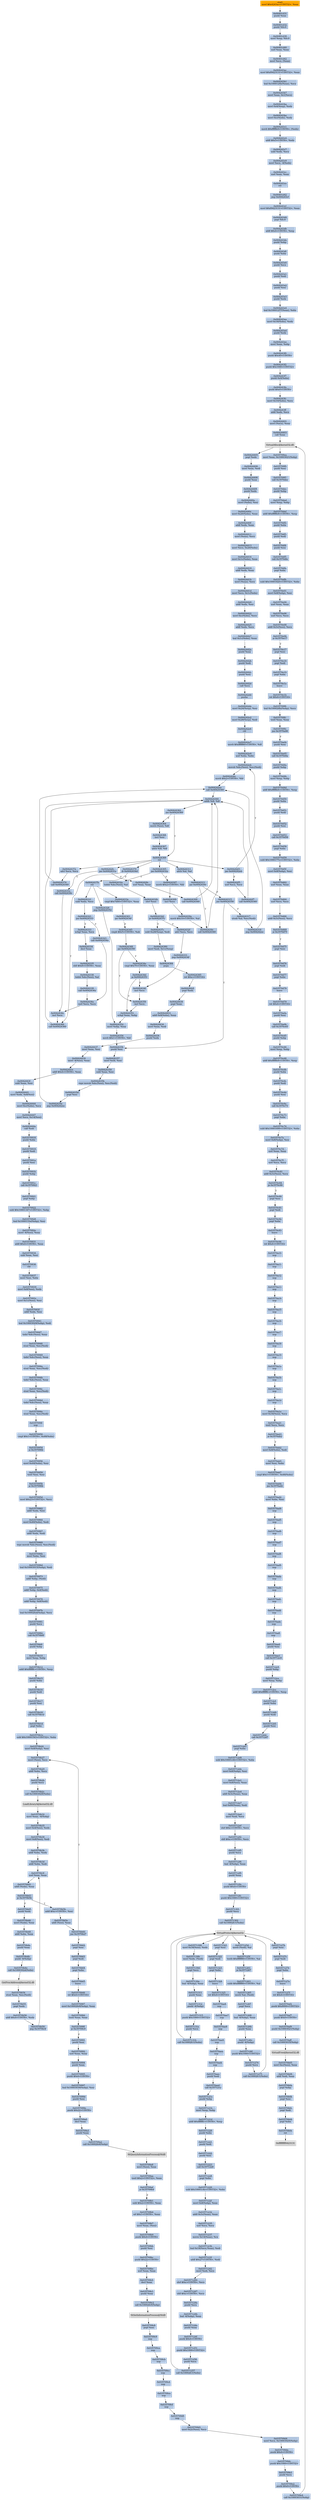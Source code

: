 digraph G {
node[shape=rectangle,style=filled,fillcolor=lightsteelblue,color=lightsteelblue]
bgcolor="transparent"
a0x00401d2cmovl_0x4243acUINT32_eax[label="start\nmovl $0x4243ac<UINT32>, %eax",color="lightgrey",fillcolor="orange"];
a0x00401d31pushl_eax[label="0x00401d31\npushl %eax"];
a0x00401d32pushl_fs_0[label="0x00401d32\npushl %fs:0"];
a0x00401d39movl_esp_fs_0[label="0x00401d39\nmovl %esp, %fs:0"];
a0x00401d40xorl_eax_eax[label="0x00401d40\nxorl %eax, %eax"];
a0x00401d42movl_ecx_eax_[label="0x00401d42\nmovl %ecx, (%eax)"];
a0x004243acmovl_0xf0423131UINT32_eax[label="0x004243ac\nmovl $0xf0423131<UINT32>, %eax"];
a0x004243b1leal_0x1000129eeax__ecx[label="0x004243b1\nleal 0x1000129e(%eax), %ecx"];
a0x004243b7movl_eax_0x1ecx_[label="0x004243b7\nmovl %eax, 0x1(%ecx)"];
a0x004243bamovl_0x4esp__edx[label="0x004243ba\nmovl 0x4(%esp), %edx"];
a0x004243bemovl_0xcedx__edx[label="0x004243be\nmovl 0xc(%edx), %edx"];
a0x004243c1movb_0xffffffe9UINT8_edx_[label="0x004243c1\nmovb $0xffffffe9<UINT8>, (%edx)"];
a0x004243c4addl_0x5UINT8_edx[label="0x004243c4\naddl $0x5<UINT8>, %edx"];
a0x004243c7subl_edx_ecx[label="0x004243c7\nsubl %edx, %ecx"];
a0x004243c9movl_ecx__4edx_[label="0x004243c9\nmovl %ecx, -4(%edx)"];
a0x004243ccxorl_eax_eax[label="0x004243cc\nxorl %eax, %eax"];
a0x004243ceret[label="0x004243ce\nret"];
a0x00401d42jmp_0x004243cf[label="0x00401d42\njmp 0x004243cf"];
a0x004243cfmovl_0xf0423131UINT32_eax[label="0x004243cf\nmovl $0xf0423131<UINT32>, %eax"];
a0x004243d4popl_fs_0[label="0x004243d4\npopl %fs:0"];
a0x004243dbaddl_0x4UINT8_esp[label="0x004243db\naddl $0x4<UINT8>, %esp"];
a0x004243depushl_ebp[label="0x004243de\npushl %ebp"];
a0x004243dfpushl_ebx[label="0x004243df\npushl %ebx"];
a0x004243e0pushl_ecx[label="0x004243e0\npushl %ecx"];
a0x004243e1pushl_edi[label="0x004243e1\npushl %edi"];
a0x004243e2pushl_esi[label="0x004243e2\npushl %esi"];
a0x004243e3pushl_edx[label="0x004243e3\npushl %edx"];
a0x004243e4leal_0x10001257eax__ebx[label="0x004243e4\nleal 0x10001257(%eax), %ebx"];
a0x004243eamovl_0x18ebx__edx[label="0x004243ea\nmovl 0x18(%ebx), %edx"];
a0x004243edpushl_edx[label="0x004243ed\npushl %edx"];
a0x004243eemovl_eax_ebp[label="0x004243ee\nmovl %eax, %ebp"];
a0x004243f0pushl_0x40UINT8[label="0x004243f0\npushl $0x40<UINT8>"];
a0x004243f2pushl_0x1000UINT32[label="0x004243f2\npushl $0x1000<UINT32>"];
a0x004243f7pushl_0x4ebx_[label="0x004243f7\npushl 0x4(%ebx)"];
a0x004243fapushl_0x0UINT8[label="0x004243fa\npushl $0x0<UINT8>"];
a0x004243fcmovl_0x10ebx__ecx[label="0x004243fc\nmovl 0x10(%ebx), %ecx"];
a0x004243ffaddl_edx_ecx[label="0x004243ff\naddl %edx, %ecx"];
a0x00424401movl_ecx__eax[label="0x00424401\nmovl (%ecx), %eax"];
a0x00424403call_eax[label="0x00424403\ncall %eax"];
VirtualAlloc_kernel32_dll[label="VirtualAlloc@kernel32.dll",color="lightgrey",fillcolor="lightgrey"];
a0x00424405popl_edx[label="0x00424405\npopl %edx"];
a0x00424406movl_eax_edi[label="0x00424406\nmovl %eax, %edi"];
a0x00424408pushl_eax[label="0x00424408\npushl %eax"];
a0x00424409pushl_edx[label="0x00424409\npushl %edx"];
a0x0042440amovl_ebx__esi[label="0x0042440a\nmovl (%ebx), %esi"];
a0x0042440cmovl_0x20ebx__eax[label="0x0042440c\nmovl 0x20(%ebx), %eax"];
a0x0042440faddl_edx_eax[label="0x0042440f\naddl %edx, %eax"];
a0x00424411movl_eax__ecx[label="0x00424411\nmovl (%eax), %ecx"];
a0x00424413movl_ecx_0x20ebx_[label="0x00424413\nmovl %ecx, 0x20(%ebx)"];
a0x00424416movl_0x1cebx__eax[label="0x00424416\nmovl 0x1c(%ebx), %eax"];
a0x00424419addl_edx_eax[label="0x00424419\naddl %edx, %eax"];
a0x0042441bmovl_eax__ecx[label="0x0042441b\nmovl (%eax), %ecx"];
a0x0042441dmovl_ecx_0x1cebx_[label="0x0042441d\nmovl %ecx, 0x1c(%ebx)"];
a0x00424420addl_edx_esi[label="0x00424420\naddl %edx, %esi"];
a0x00424422movl_0xcebx__ecx[label="0x00424422\nmovl 0xc(%ebx), %ecx"];
a0x00424425addl_edx_ecx[label="0x00424425\naddl %edx, %ecx"];
a0x00424427leal_0x1cebx__eax[label="0x00424427\nleal 0x1c(%ebx), %eax"];
a0x0042442apushl_eax[label="0x0042442a\npushl %eax"];
a0x0042442bpushl_edi[label="0x0042442b\npushl %edi"];
a0x0042442cpushl_esi[label="0x0042442c\npushl %esi"];
a0x0042442dcall_ecx[label="0x0042442d\ncall %ecx"];
a0x004242ddpusha_[label="0x004242dd\npusha "];
a0x004242demovl_0x24esp__esi[label="0x004242de\nmovl 0x24(%esp), %esi"];
a0x004242e2movl_0x28esp__edi[label="0x004242e2\nmovl 0x28(%esp), %edi"];
a0x004242e6cld_[label="0x004242e6\ncld "];
a0x004242e7movb_0xffffff80UINT8_dl[label="0x004242e7\nmovb $0xffffff80<UINT8>, %dl"];
a0x004242e9xorl_ebx_ebx[label="0x004242e9\nxorl %ebx, %ebx"];
a0x004242ebmovsb_ds_esi__es_edi_[label="0x004242eb\nmovsb %ds:(%esi), %es:(%edi)"];
a0x004242ecmovb_0x2UINT8_bl[label="0x004242ec\nmovb $0x2<UINT8>, %bl"];
a0x004242eecall_0x00424360[label="0x004242ee\ncall 0x00424360"];
a0x00424360addb_dl_dl[label="0x00424360\naddb %dl, %dl"];
a0x00424362jne_0x00424369[label="0x00424362\njne 0x00424369"];
a0x00424364movb_esi__dl[label="0x00424364\nmovb (%esi), %dl"];
a0x00424366incl_esi[label="0x00424366\nincl %esi"];
a0x00424367adcb_dl_dl[label="0x00424367\nadcb %dl, %dl"];
a0x00424369ret[label="0x00424369\nret"];
a0x004242f3jae_0x004242eb[label="0x004242f3\njae 0x004242eb"];
a0x004242f5xorl_ecx_ecx[label="0x004242f5\nxorl %ecx, %ecx"];
a0x004242f7call_0x00424360[label="0x004242f7\ncall 0x00424360"];
a0x004242fcjae_0x0042431a[label="0x004242fc\njae 0x0042431a"];
a0x004242fexorl_eax_eax[label="0x004242fe\nxorl %eax, %eax"];
a0x00424300call_0x00424360[label="0x00424300\ncall 0x00424360"];
a0x00424305jae_0x0042432a[label="0x00424305\njae 0x0042432a"];
a0x00424307movb_0x2UINT8_bl[label="0x00424307\nmovb $0x2<UINT8>, %bl"];
a0x00424309incl_ecx[label="0x00424309\nincl %ecx"];
a0x0042430amovb_0x10UINT8_al[label="0x0042430a\nmovb $0x10<UINT8>, %al"];
a0x0042430ccall_0x00424360[label="0x0042430c\ncall 0x00424360"];
a0x00424311adcb_al_al[label="0x00424311\nadcb %al, %al"];
a0x00424313jae_0x0042430c[label="0x00424313\njae 0x0042430c"];
a0x00424315jne_0x00424356[label="0x00424315\njne 0x00424356"];
a0x00424317stosb_al_es_edi_[label="0x00424317\nstosb %al, %es:(%edi)"];
a0x00424318jmp_0x004242ee[label="0x00424318\njmp 0x004242ee"];
a0x0042431acall_0x0042436c[label="0x0042431a\ncall 0x0042436c"];
a0x0042436cincl_ecx[label="0x0042436c\nincl %ecx"];
a0x0042436dcall_0x00424360[label="0x0042436d\ncall 0x00424360"];
a0x00424372adcl_ecx_ecx[label="0x00424372\nadcl %ecx, %ecx"];
a0x00424374call_0x00424360[label="0x00424374\ncall 0x00424360"];
a0x00424379jb_0x0042436d[label="0x00424379\njb 0x0042436d"];
a0x0042437bret[label="0x0042437b\nret"];
a0x0042431fsubl_ebx_ecx[label="0x0042431f\nsubl %ebx, %ecx"];
a0x00424321jne_0x00424333[label="0x00424321\njne 0x00424333"];
a0x00424333xchgl_eax_ecx[label="0x00424333\nxchgl %eax, %ecx"];
a0x00424334decl_eax[label="0x00424334\ndecl %eax"];
a0x00424335shll_0x8UINT8_eax[label="0x00424335\nshll $0x8<UINT8>, %eax"];
a0x00424338lodsb_ds_esi__al[label="0x00424338\nlodsb %ds:(%esi), %al"];
a0x00424339call_0x0042436a[label="0x00424339\ncall 0x0042436a"];
a0x0042436axorl_ecx_ecx[label="0x0042436a\nxorl %ecx, %ecx"];
a0x0042433ecmpl_0x7d00UINT32_eax[label="0x0042433e\ncmpl $0x7d00<UINT32>, %eax"];
a0x00424343jae_0x0042434f[label="0x00424343\njae 0x0042434f"];
a0x00424345cmpb_0x5UINT8_ah[label="0x00424345\ncmpb $0x5<UINT8>, %ah"];
a0x00424348jae_0x00424350[label="0x00424348\njae 0x00424350"];
a0x0042434acmpl_0x7fUINT8_eax[label="0x0042434a\ncmpl $0x7f<UINT8>, %eax"];
a0x0042434dja_0x00424351[label="0x0042434d\nja 0x00424351"];
a0x0042434fincl_ecx[label="0x0042434f\nincl %ecx"];
a0x00424350incl_ecx[label="0x00424350\nincl %ecx"];
a0x00424351xchgl_eax_ebp[label="0x00424351\nxchgl %eax, %ebp"];
a0x00424352movl_ebp_eax[label="0x00424352\nmovl %ebp, %eax"];
a0x00424354movb_0x1UINT8_bl[label="0x00424354\nmovb $0x1<UINT8>, %bl"];
a0x00424356pushl_esi[label="0x00424356\npushl %esi"];
a0x00424357movl_edi_esi[label="0x00424357\nmovl %edi, %esi"];
a0x00424359subl_eax_esi[label="0x00424359\nsubl %eax, %esi"];
a0x0042435brepz_movsb_ds_esi__es_edi_[label="0x0042435b\nrepz movsb %ds:(%esi), %es:(%edi)"];
a0x0042435dpopl_esi[label="0x0042435d\npopl %esi"];
a0x0042435ejmp_0x004242ee[label="0x0042435e\njmp 0x004242ee"];
a0x0042432alodsb_ds_esi__al[label="0x0042432a\nlodsb %ds:(%esi), %al"];
a0x0042432bshrl_eax[label="0x0042432b\nshrl %eax"];
a0x0042432dje_0x0042437c[label="0x0042432d\nje 0x0042437c"];
a0x0042432fadcl_ecx_ecx[label="0x0042432f\nadcl %ecx, %ecx"];
a0x00424331jmp_0x0042434f[label="0x00424331\njmp 0x0042434f"];
a0x00424323call_0x0042436a[label="0x00424323\ncall 0x0042436a"];
a0x00424328jmp_0x00424352[label="0x00424328\njmp 0x00424352"];
a0x0042437csubl_0x28esp__edi[label="0x0042437c\nsubl 0x28(%esp), %edi"];
a0x00424380movl_edi_0x1cesp_[label="0x00424380\nmovl %edi, 0x1c(%esp)"];
a0x00424384popa_[label="0x00424384\npopa "];
a0x00424385ret_0xcUINT16[label="0x00424385\nret $0xc<UINT16>"];
a0x0042442fpopl_edx[label="0x0042442f\npopl %edx"];
a0x00424430popl_eax[label="0x00424430\npopl %eax"];
a0x00424431addl_0x8ebx__eax[label="0x00424431\naddl 0x8(%ebx), %eax"];
a0x00424434movl_eax_edi[label="0x00424434\nmovl %eax, %edi"];
a0x00424436pushl_edx[label="0x00424436\npushl %edx"];
a0x00424437movl_eax_esi[label="0x00424437\nmovl %eax, %esi"];
a0x00424439movl__4esi__eax[label="0x00424439\nmovl -4(%esi), %eax"];
a0x0042443caddl_0x4UINT8_eax[label="0x0042443c\naddl $0x4<UINT8>, %eax"];
a0x0042443fsubl_eax_esi[label="0x0042443f\nsubl %eax, %esi"];
a0x00424441movl_edx_0x8esi_[label="0x00424441\nmovl %edx, 0x8(%esi)"];
a0x00424444movl_0xcebx__ecx[label="0x00424444\nmovl 0xc(%ebx), %ecx"];
a0x00424447movl_ecx_0x14esi_[label="0x00424447\nmovl %ecx, 0x14(%esi)"];
a0x0042444acall_edi[label="0x0042444a\ncall %edi"];
a0x03570918pushl_ebx[label="0x03570918\npushl %ebx"];
a0x03570919pushl_edi[label="0x03570919\npushl %edi"];
a0x0357091apushl_esi[label="0x0357091a\npushl %esi"];
a0x0357091bpushl_ebp[label="0x0357091b\npushl %ebp"];
a0x0357091ccall_0x3570921[label="0x0357091c\ncall 0x3570921"];
a0x03570921popl_ebp[label="0x03570921\npopl %ebp"];
a0x03570922subl_0x10001347UINT32_ebp[label="0x03570922\nsubl $0x10001347<UINT32>, %ebp"];
a0x03570928leal_0x1000133eebp__esi[label="0x03570928\nleal 0x1000133e(%ebp), %esi"];
a0x0357092emovl__4esi__eax[label="0x0357092e\nmovl -4(%esi), %eax"];
a0x03570931addl_0x4UINT8_eax[label="0x03570931\naddl $0x4<UINT8>, %eax"];
a0x03570934subl_eax_esi[label="0x03570934\nsubl %eax, %esi"];
a0x03570936cld_[label="0x03570936\ncld "];
a0x03570937movl_esi_ebx[label="0x03570937\nmovl %esi, %ebx"];
a0x03570939movl_0x8esi__edx[label="0x03570939\nmovl 0x8(%esi), %edx"];
a0x0357093cmovl_0x1cesi__esi[label="0x0357093c\nmovl 0x1c(%esi), %esi"];
a0x0357093faddl_edx_esi[label="0x0357093f\naddl %edx, %esi"];
a0x03570941leal_0x10003029ebp__edi[label="0x03570941\nleal 0x10003029(%ebp), %edi"];
a0x03570947lodsl_ds_esi__eax[label="0x03570947\nlodsl %ds:(%esi), %eax"];
a0x03570948stosl_eax_es_edi_[label="0x03570948\nstosl %eax, %es:(%edi)"];
a0x03570949lodsl_ds_esi__eax[label="0x03570949\nlodsl %ds:(%esi), %eax"];
a0x0357094astosl_eax_es_edi_[label="0x0357094a\nstosl %eax, %es:(%edi)"];
a0x0357094blodsl_ds_esi__eax[label="0x0357094b\nlodsl %ds:(%esi), %eax"];
a0x0357094cstosl_eax_es_edi_[label="0x0357094c\nstosl %eax, %es:(%edi)"];
a0x0357094dlodsl_ds_esi__eax[label="0x0357094d\nlodsl %ds:(%esi), %eax"];
a0x0357094estosl_eax_es_edi_[label="0x0357094e\nstosl %eax, %es:(%edi)"];
a0x0357094fnop_[label="0x0357094f\nnop "];
a0x03570950cmpl_0x1UINT8_0x48ebx_[label="0x03570950\ncmpl $0x1<UINT8>, 0x48(%ebx)"];
a0x03570954je_0x357096b[label="0x03570954\nje 0x357096b"];
a0x03570956movl_0x44ebx__esi[label="0x03570956\nmovl 0x44(%ebx), %esi"];
a0x03570959testl_esi_esi[label="0x03570959\ntestl %esi, %esi"];
a0x0357095bje_0x357096b[label="0x0357095b\nje 0x357096b"];
a0x0357095dmovl_0x23UINT32_ecx[label="0x0357095d\nmovl $0x23<UINT32>, %ecx"];
a0x03570962addl_edx_esi[label="0x03570962\naddl %edx, %esi"];
a0x03570964movl_0x40ebx__edi[label="0x03570964\nmovl 0x40(%ebx), %edi"];
a0x03570967addl_edx_edi[label="0x03570967\naddl %edx, %edi"];
a0x03570969repz_movsb_ds_esi__es_edi_[label="0x03570969\nrepz movsb %ds:(%esi), %es:(%edi)"];
a0x0357096bmovl_ebx_esi[label="0x0357096b\nmovl %ebx, %esi"];
a0x0357096dleal_0x10003015ebp__edi[label="0x0357096d\nleal 0x10003015(%ebp), %edi"];
a0x03570973addl_ebp_edi_[label="0x03570973\naddl %ebp, (%edi)"];
a0x03570975addl_ebp_0x4edi_[label="0x03570975\naddl %ebp, 0x4(%edi)"];
a0x03570978addl_ebp_0x8edi_[label="0x03570978\naddl %ebp, 0x8(%edi)"];
a0x0357097bleal_0x10002fedebp__ecx[label="0x0357097b\nleal 0x10002fed(%ebp), %ecx"];
a0x03570981pushl_ecx[label="0x03570981\npushl %ecx"];
a0x03570982call_0x3570b0f[label="0x03570982\ncall 0x3570b0f"];
a0x03570b0fpushl_ebp[label="0x03570b0f\npushl %ebp"];
a0x03570b10movl_esp_ebp[label="0x03570b10\nmovl %esp, %ebp"];
a0x03570b12addl_0xfffffffcUINT8_esp[label="0x03570b12\naddl $0xfffffffc<UINT8>, %esp"];
a0x03570b15pushl_ebx[label="0x03570b15\npushl %ebx"];
a0x03570b16pushl_edi[label="0x03570b16\npushl %edi"];
a0x03570b17pushl_esi[label="0x03570b17\npushl %esi"];
a0x03570b18call_0x3570b1d[label="0x03570b18\ncall 0x3570b1d"];
a0x03570b1dpopl_ebx[label="0x03570b1d\npopl %ebx"];
a0x03570b1esubl_0x10001543UINT32_ebx[label="0x03570b1e\nsubl $0x10001543<UINT32>, %ebx"];
a0x03570b24movl_0x8ebp__esi[label="0x03570b24\nmovl 0x8(%ebp), %esi"];
a0x03570b27movl_esi__ecx[label="0x03570b27\nmovl (%esi), %ecx"];
a0x03570b29addl_ebx_ecx[label="0x03570b29\naddl %ebx, %ecx"];
a0x03570b2bpushl_ecx[label="0x03570b2b\npushl %ecx"];
a0x03570b2ccall_0x10003029ebx_[label="0x03570b2c\ncall 0x10003029(%ebx)"];
LoadLibraryA_kernel32_dll[label="LoadLibraryA@kernel32.dll",color="lightgrey",fillcolor="lightgrey"];
a0x03570b32movl_eax__4ebp_[label="0x03570b32\nmovl %eax, -4(%ebp)"];
a0x03570b35movl_0x4esi__edx[label="0x03570b35\nmovl 0x4(%esi), %edx"];
a0x03570b38movl_0x8esi__edi[label="0x03570b38\nmovl 0x8(%esi), %edi"];
a0x03570b3baddl_ebx_edx[label="0x03570b3b\naddl %ebx, %edx"];
a0x03570b3daddl_ebx_edi[label="0x03570b3d\naddl %ebx, %edi"];
a0x03570b3fxorl_eax_eax[label="0x03570b3f\nxorl %eax, %eax"];
a0x03570b41addl_edx__eax[label="0x03570b41\naddl (%edx), %eax"];
a0x03570b43je_0x3570b5b[label="0x03570b43\nje 0x3570b5b"];
a0x03570b45pushl_edx[label="0x03570b45\npushl %edx"];
a0x03570b46movl_edx__eax[label="0x03570b46\nmovl (%edx), %eax"];
a0x03570b48addl_ebx_eax[label="0x03570b48\naddl %ebx, %eax"];
a0x03570b4apushl_eax[label="0x03570b4a\npushl %eax"];
a0x03570b4bpushl__4ebp_[label="0x03570b4b\npushl -4(%ebp)"];
a0x03570b4ecall_0x1000302debx_[label="0x03570b4e\ncall 0x1000302d(%ebx)"];
GetProcAddress_kernel32_dll[label="GetProcAddress@kernel32.dll",color="lightgrey",fillcolor="lightgrey"];
a0x03570b54stosl_eax_es_edi_[label="0x03570b54\nstosl %eax, %es:(%edi)"];
a0x03570b55popl_edx[label="0x03570b55\npopl %edx"];
a0x03570b56addl_0x4UINT8_edx[label="0x03570b56\naddl $0x4<UINT8>, %edx"];
a0x03570b59jmp_0x3570b3f[label="0x03570b59\njmp 0x3570b3f"];
a0x03570b5baddl_0xcUINT8_esi[label="0x03570b5b\naddl $0xc<UINT8>, %esi"];
a0x03570b5eaddl_esi__eax[label="0x03570b5e\naddl (%esi), %eax"];
a0x03570b60jne_0x3570b27[label="0x03570b60\njne 0x3570b27"];
a0x03570b62popl_esi[label="0x03570b62\npopl %esi"];
a0x03570b63popl_edi[label="0x03570b63\npopl %edi"];
a0x03570b64popl_ebx[label="0x03570b64\npopl %ebx"];
a0x03570b65leave_[label="0x03570b65\nleave "];
a0x03570b66ret_0x4UINT16[label="0x03570b66\nret $0x4<UINT16>"];
a0x03570987movl_0x10002fe9ebp__eax[label="0x03570987\nmovl 0x10002fe9(%ebp), %eax"];
a0x0357098dtestl_eax_eax[label="0x0357098d\ntestl %eax, %eax"];
a0x0357098fje_0x35709c9[label="0x0357098f\nje 0x35709c9"];
a0x03570991pushl_esi[label="0x03570991\npushl %esi"];
a0x03570992xorl_eax_eax[label="0x03570992\nxorl %eax, %eax"];
a0x03570994pushl_eax[label="0x03570994\npushl %eax"];
a0x03570995pushl_0x4UINT8[label="0x03570995\npushl $0x4<UINT8>"];
a0x03570997leal_0x10003039ebp__esi[label="0x03570997\nleal 0x10003039(%ebp), %esi"];
a0x0357099dpushl_esi[label="0x0357099d\npushl %esi"];
a0x0357099epushl_0x22UINT8[label="0x0357099e\npushl $0x22<UINT8>"];
a0x035709a0decl_eax[label="0x035709a0\ndecl %eax"];
a0x035709a1pushl_eax[label="0x035709a1\npushl %eax"];
a0x035709a2call_0x10002fe9ebp_[label="0x035709a2\ncall 0x10002fe9(%ebp)"];
NtQueryInformationProcess_Ntdll[label="NtQueryInformationProcess@Ntdll",color="lightgrey",fillcolor="lightgrey"];
a0x035709a8movl_esi__eax[label="0x035709a8\nmovl (%esi), %eax"];
a0x035709aatestl_0x2UINT32_eax[label="0x035709aa\ntestl $0x2<UINT32>, %eax"];
a0x035709afje_0x35709b4[label="0x035709af\nje 0x35709b4"];
a0x035709b1subl_0x2UINT8_eax[label="0x035709b1\nsubl $0x2<UINT8>, %eax"];
a0x035709b4orl_0x1UINT8_eax[label="0x035709b4\norl $0x1<UINT8>, %eax"];
a0x035709b7movl_eax_esi_[label="0x035709b7\nmovl %eax, (%esi)"];
a0x035709b9pushl_0x4UINT8[label="0x035709b9\npushl $0x4<UINT8>"];
a0x035709bbpushl_esi[label="0x035709bb\npushl %esi"];
a0x035709bcpushl_0x22UINT8[label="0x035709bc\npushl $0x22<UINT8>"];
a0x035709bexorl_eax_eax[label="0x035709be\nxorl %eax, %eax"];
a0x035709c0decl_eax[label="0x035709c0\ndecl %eax"];
a0x035709c1pushl_eax[label="0x035709c1\npushl %eax"];
a0x035709c2call_0x10002fe5ebp_[label="0x035709c2\ncall 0x10002fe5(%ebp)"];
NtSetInformationProcess_Ntdll[label="NtSetInformationProcess@Ntdll",color="lightgrey",fillcolor="lightgrey"];
a0x035709c8popl_esi[label="0x035709c8\npopl %esi"];
a0x035709c9nop_[label="0x035709c9\nnop "];
a0x035709canop_[label="0x035709ca\nnop "];
a0x035709cbnop_[label="0x035709cb\nnop "];
a0x035709ccnop_[label="0x035709cc\nnop "];
a0x035709cdnop_[label="0x035709cd\nnop "];
a0x035709cenop_[label="0x035709ce\nnop "];
a0x035709cfnop_[label="0x035709cf\nnop "];
a0x035709d0nop_[label="0x035709d0\nnop "];
a0x035709d1movl_0x2cesi__ecx[label="0x035709d1\nmovl 0x2c(%esi), %ecx"];
a0x035709d4movl_ecx_0x10003025ebp_[label="0x035709d4\nmovl %ecx, 0x10003025(%ebp)"];
a0x035709dapushl_0x4UINT8[label="0x035709da\npushl $0x4<UINT8>"];
a0x035709dcpushl_0x1000UINT32[label="0x035709dc\npushl $0x1000<UINT32>"];
a0x035709e1pushl_ecx[label="0x035709e1\npushl %ecx"];
a0x035709e2pushl_0x0UINT8[label="0x035709e2\npushl $0x0<UINT8>"];
a0x035709e4call_0x10003031ebp_[label="0x035709e4\ncall 0x10003031(%ebp)"];
a0x035709eamovl_eax_0x10003021ebp_[label="0x035709ea\nmovl %eax, 0x10003021(%ebp)"];
a0x035709f0pushl_esi[label="0x035709f0\npushl %esi"];
a0x035709f1call_0x3570dec[label="0x035709f1\ncall 0x3570dec"];
a0x03570decpushl_ebp[label="0x03570dec\npushl %ebp"];
a0x03570dedmovl_esp_ebp[label="0x03570ded\nmovl %esp, %ebp"];
a0x03570defaddl_0xffffffe8UINT8_esp[label="0x03570def\naddl $0xffffffe8<UINT8>, %esp"];
a0x03570df2pushl_ebx[label="0x03570df2\npushl %ebx"];
a0x03570df3pushl_edi[label="0x03570df3\npushl %edi"];
a0x03570df4pushl_esi[label="0x03570df4\npushl %esi"];
a0x03570df5call_0x3570dfa[label="0x03570df5\ncall 0x3570dfa"];
a0x03570dfapopl_ebx[label="0x03570dfa\npopl %ebx"];
a0x03570dfbsubl_0x10001820UINT32_ebx[label="0x03570dfb\nsubl $0x10001820<UINT32>, %ebx"];
a0x03570e01movl_0x8ebp__esi[label="0x03570e01\nmovl 0x8(%ebp), %esi"];
a0x03570e04xorl_eax_eax[label="0x03570e04\nxorl %eax, %eax"];
a0x03570e06xorl_ecx_ecx[label="0x03570e06\nxorl %ecx, %ecx"];
a0x03570e08addl_0x3cesi__ecx[label="0x03570e08\naddl 0x3c(%esi), %ecx"];
a0x03570e0bje_0x3570e17[label="0x03570e0b\nje 0x3570e17"];
a0x03570e17popl_esi[label="0x03570e17\npopl %esi"];
a0x03570e18popl_edi[label="0x03570e18\npopl %edi"];
a0x03570e19popl_ebx[label="0x03570e19\npopl %ebx"];
a0x03570e1aleave_[label="0x03570e1a\nleave "];
a0x03570e1bret_0x4UINT16[label="0x03570e1b\nret $0x4<UINT16>"];
a0x035709f6leal_0x10002dfaebp__ecx[label="0x035709f6\nleal 0x10002dfa(%ebp), %ecx"];
a0x035709fctestl_eax_eax[label="0x035709fc\ntestl %eax, %eax"];
a0x035709fejne_0x3570a98[label="0x035709fe\njne 0x3570a98"];
a0x03570a04pushl_esi[label="0x03570a04\npushl %esi"];
a0x03570a05call_0x3570d4a[label="0x03570a05\ncall 0x3570d4a"];
a0x03570d4apushl_ebp[label="0x03570d4a\npushl %ebp"];
a0x03570d4bmovl_esp_ebp[label="0x03570d4b\nmovl %esp, %ebp"];
a0x03570d4daddl_0xffffffe8UINT8_esp[label="0x03570d4d\naddl $0xffffffe8<UINT8>, %esp"];
a0x03570d50pushl_ebx[label="0x03570d50\npushl %ebx"];
a0x03570d51pushl_edi[label="0x03570d51\npushl %edi"];
a0x03570d52pushl_esi[label="0x03570d52\npushl %esi"];
a0x03570d53call_0x3570d58[label="0x03570d53\ncall 0x3570d58"];
a0x03570d58popl_ebx[label="0x03570d58\npopl %ebx"];
a0x03570d59subl_0x1000177eUINT32_ebx[label="0x03570d59\nsubl $0x1000177e<UINT32>, %ebx"];
a0x03570d5fmovl_0x8ebp__esi[label="0x03570d5f\nmovl 0x8(%ebp), %esi"];
a0x03570d62xorl_eax_eax[label="0x03570d62\nxorl %eax, %eax"];
a0x03570d64xorl_ecx_ecx[label="0x03570d64\nxorl %ecx, %ecx"];
a0x03570d66addl_0x3cesi__ecx[label="0x03570d66\naddl 0x3c(%esi), %ecx"];
a0x03570d69je_0x3570d75[label="0x03570d69\nje 0x3570d75"];
a0x03570d75popl_esi[label="0x03570d75\npopl %esi"];
a0x03570d76popl_edi[label="0x03570d76\npopl %edi"];
a0x03570d77popl_ebx[label="0x03570d77\npopl %ebx"];
a0x03570d78leave_[label="0x03570d78\nleave "];
a0x03570d79ret_0x4UINT16[label="0x03570d79\nret $0x4<UINT16>"];
a0x03570a0apushl_esi[label="0x03570a0a\npushl %esi"];
a0x03570a0bcall_0x3570c65[label="0x03570a0b\ncall 0x3570c65"];
a0x03570c65pushl_ebp[label="0x03570c65\npushl %ebp"];
a0x03570c66movl_esp_ebp[label="0x03570c66\nmovl %esp, %ebp"];
a0x03570c68addl_0xffffffe8UINT8_esp[label="0x03570c68\naddl $0xffffffe8<UINT8>, %esp"];
a0x03570c6bpushl_ebx[label="0x03570c6b\npushl %ebx"];
a0x03570c6cpushl_edi[label="0x03570c6c\npushl %edi"];
a0x03570c6dpushl_esi[label="0x03570c6d\npushl %esi"];
a0x03570c6ecall_0x3570c73[label="0x03570c6e\ncall 0x3570c73"];
a0x03570c73popl_ebx[label="0x03570c73\npopl %ebx"];
a0x03570c74subl_0x10001699UINT32_ebx[label="0x03570c74\nsubl $0x10001699<UINT32>, %ebx"];
a0x03570c7amovl_0x8ebp__esi[label="0x03570c7a\nmovl 0x8(%ebp), %esi"];
a0x03570c7dxorl_eax_eax[label="0x03570c7d\nxorl %eax, %eax"];
a0x03570c7fxorl_ecx_ecx[label="0x03570c7f\nxorl %ecx, %ecx"];
a0x03570c81addl_0x3cesi__ecx[label="0x03570c81\naddl 0x3c(%esi), %ecx"];
a0x03570c84je_0x3570c90[label="0x03570c84\nje 0x3570c90"];
a0x03570c90popl_esi[label="0x03570c90\npopl %esi"];
a0x03570c91popl_edi[label="0x03570c91\npopl %edi"];
a0x03570c92popl_ebx[label="0x03570c92\npopl %ebx"];
a0x03570c93leave_[label="0x03570c93\nleave "];
a0x03570c94ret_0x4UINT16[label="0x03570c94\nret $0x4<UINT16>"];
a0x03570a10nop_[label="0x03570a10\nnop "];
a0x03570a11nop_[label="0x03570a11\nnop "];
a0x03570a12nop_[label="0x03570a12\nnop "];
a0x03570a13nop_[label="0x03570a13\nnop "];
a0x03570a14nop_[label="0x03570a14\nnop "];
a0x03570a15nop_[label="0x03570a15\nnop "];
a0x03570a16nop_[label="0x03570a16\nnop "];
a0x03570a17nop_[label="0x03570a17\nnop "];
a0x03570a18nop_[label="0x03570a18\nnop "];
a0x03570a19nop_[label="0x03570a19\nnop "];
a0x03570a1anop_[label="0x03570a1a\nnop "];
a0x03570a1bnop_[label="0x03570a1b\nnop "];
a0x03570a1cnop_[label="0x03570a1c\nnop "];
a0x03570a1dnop_[label="0x03570a1d\nnop "];
a0x03570a1emovl_0x34esi__ecx[label="0x03570a1e\nmovl 0x34(%esi), %ecx"];
a0x03570a21testl_ecx_ecx[label="0x03570a21\ntestl %ecx, %ecx"];
a0x03570a23je_0x3570ab2[label="0x03570a23\nje 0x3570ab2"];
a0x03570ab2movl_0x8ebx__edi[label="0x03570ab2\nmovl 0x8(%ebx), %edi"];
a0x03570ab5movl_esi_ebx[label="0x03570ab5\nmovl %esi, %ebx"];
a0x03570ab7cmpl_0x1UINT8_0x48ebx_[label="0x03570ab7\ncmpl $0x1<UINT8>, 0x48(%ebx)"];
a0x03570abbjne_0x3570ad2[label="0x03570abb\njne 0x3570ad2"];
a0x03570ad2movl_ebx_esi[label="0x03570ad2\nmovl %ebx, %esi"];
a0x03570ad4nop_[label="0x03570ad4\nnop "];
a0x03570ad5nop_[label="0x03570ad5\nnop "];
a0x03570ad6nop_[label="0x03570ad6\nnop "];
a0x03570ad7nop_[label="0x03570ad7\nnop "];
a0x03570ad8nop_[label="0x03570ad8\nnop "];
a0x03570ad9nop_[label="0x03570ad9\nnop "];
a0x03570adanop_[label="0x03570ada\nnop "];
a0x03570adbnop_[label="0x03570adb\nnop "];
a0x03570adcnop_[label="0x03570adc\nnop "];
a0x03570addnop_[label="0x03570add\nnop "];
a0x03570adenop_[label="0x03570ade\nnop "];
a0x03570adfnop_[label="0x03570adf\nnop "];
a0x03570ae0pushl_esi[label="0x03570ae0\npushl %esi"];
a0x03570ae1call_0x35712c9[label="0x03570ae1\ncall 0x35712c9"];
a0x035712c9pushl_ebp[label="0x035712c9\npushl %ebp"];
a0x035712camovl_esp_ebp[label="0x035712ca\nmovl %esp, %ebp"];
a0x035712ccaddl_0xfffffffcUINT8_esp[label="0x035712cc\naddl $0xfffffffc<UINT8>, %esp"];
a0x035712cfpushl_ebx[label="0x035712cf\npushl %ebx"];
a0x035712d0pushl_edi[label="0x035712d0\npushl %edi"];
a0x035712d1pushl_esi[label="0x035712d1\npushl %esi"];
a0x035712d2call_0x35712d7[label="0x035712d2\ncall 0x35712d7"];
a0x035712d7popl_ebx[label="0x035712d7\npopl %ebx"];
a0x035712d8subl_0x10001cfdUINT32_ebx[label="0x035712d8\nsubl $0x10001cfd<UINT32>, %ebx"];
a0x035712demovl_0x8ebp__esi[label="0x035712de\nmovl 0x8(%ebp), %esi"];
a0x035712e1movl_0x8esi__eax[label="0x035712e1\nmovl 0x8(%esi), %eax"];
a0x035712e4addl_0x3ceax__eax[label="0x035712e4\naddl 0x3c(%eax), %eax"];
a0x035712e7leal_0x80eax__edi[label="0x035712e7\nleal 0x80(%eax), %edi"];
a0x035712edmovl_edi_ecx[label="0x035712ed\nmovl %edi, %ecx"];
a0x035712efshrl_0xcUINT8_ecx[label="0x035712ef\nshrl $0xc<UINT8>, %ecx"];
a0x035712f2shll_0xcUINT8_ecx[label="0x035712f2\nshll $0xc<UINT8>, %ecx"];
a0x035712f5pushl_ecx[label="0x035712f5\npushl %ecx"];
a0x035712f6leal__4ebp__eax[label="0x035712f6\nleal -4(%ebp), %eax"];
a0x035712f9pushl_eax[label="0x035712f9\npushl %eax"];
a0x035712fapushl_0x4UINT8[label="0x035712fa\npushl $0x4<UINT8>"];
a0x035712fcpushl_0x1000UINT32[label="0x035712fc\npushl $0x1000<UINT32>"];
a0x03571301pushl_ecx[label="0x03571301\npushl %ecx"];
a0x03571302call_0x10002fc1ebx_[label="0x03571302\ncall 0x10002fc1(%ebx)"];
VirtualProtect_kernel32[label="VirtualProtect@kernel32",color="lightgrey",fillcolor="lightgrey"];
a0x03571308movl_0x34esi__edx[label="0x03571308\nmovl 0x34(%esi), %edx"];
a0x0357130bmovl_edx_edi_[label="0x0357130b\nmovl %edx, (%edi)"];
a0x0357130dpopl_ecx[label="0x0357130d\npopl %ecx"];
a0x0357130eleal__4ebp__eax[label="0x0357130e\nleal -4(%ebp), %eax"];
a0x03571311pushl_eax[label="0x03571311\npushl %eax"];
a0x03571312pushl__4ebp_[label="0x03571312\npushl -4(%ebp)"];
a0x03571315pushl_0x1000UINT32[label="0x03571315\npushl $0x1000<UINT32>"];
a0x0357131apushl_ecx[label="0x0357131a\npushl %ecx"];
a0x0357131bcall_0x10002fc1ebx_[label="0x0357131b\ncall 0x10002fc1(%ebx)"];
a0x03571321popl_esi[label="0x03571321\npopl %esi"];
a0x03571322popl_edi[label="0x03571322\npopl %edi"];
a0x03571323popl_ebx[label="0x03571323\npopl %ebx"];
a0x03571324leave_[label="0x03571324\nleave "];
a0x03571325ret_0x4UINT16[label="0x03571325\nret $0x4<UINT16>"];
a0x03570ae6nop_[label="0x03570ae6\nnop "];
a0x03570ae7nop_[label="0x03570ae7\nnop "];
a0x03570ae8nop_[label="0x03570ae8\nnop "];
a0x03570ae9nop_[label="0x03570ae9\nnop "];
a0x03570aeanop_[label="0x03570aea\nnop "];
a0x03570aebnop_[label="0x03570aeb\nnop "];
a0x03570aecpushl_edi[label="0x03570aec\npushl %edi"];
a0x03570aedcall_0x357121a[label="0x03570aed\ncall 0x357121a"];
a0x0357121apushl_ebp[label="0x0357121a\npushl %ebp"];
a0x0357121bmovl_esp_ebp[label="0x0357121b\nmovl %esp, %ebp"];
a0x0357121daddl_0xfffffffcUINT8_esp[label="0x0357121d\naddl $0xfffffffc<UINT8>, %esp"];
a0x03571220pushl_ebx[label="0x03571220\npushl %ebx"];
a0x03571221pushl_edi[label="0x03571221\npushl %edi"];
a0x03571222pushl_esi[label="0x03571222\npushl %esi"];
a0x03571223call_0x3571228[label="0x03571223\ncall 0x3571228"];
a0x03571228popl_ebx[label="0x03571228\npopl %ebx"];
a0x03571229subl_0x10001c4eUINT32_ebx[label="0x03571229\nsubl $0x10001c4e<UINT32>, %ebx"];
a0x0357122fmovl_0x8ebp__eax[label="0x0357122f\nmovl 0x8(%ebp), %eax"];
a0x03571232addl_0x3ceax__eax[label="0x03571232\naddl 0x3c(%eax), %eax"];
a0x03571235xorl_ecx_ecx[label="0x03571235\nxorl %ecx, %ecx"];
a0x03571237movw_0x14eax__cx[label="0x03571237\nmovw 0x14(%eax), %cx"];
a0x0357123bleal_0x18ecxeax__edi[label="0x0357123b\nleal 0x18(%ecx,%eax), %edi"];
a0x0357123faddl_0x27UINT8_edi[label="0x0357123f\naddl $0x27<UINT8>, %edi"];
a0x03571242movl_edi_ecx[label="0x03571242\nmovl %edi, %ecx"];
a0x03571244shrl_0xcUINT8_ecx[label="0x03571244\nshrl $0xc<UINT8>, %ecx"];
a0x03571247shll_0xcUINT8_ecx[label="0x03571247\nshll $0xc<UINT8>, %ecx"];
a0x0357124apushl_ecx[label="0x0357124a\npushl %ecx"];
a0x0357124bleal__4ebp__eax[label="0x0357124b\nleal -4(%ebp), %eax"];
a0x0357124epushl_eax[label="0x0357124e\npushl %eax"];
a0x0357124fpushl_0x4UINT8[label="0x0357124f\npushl $0x4<UINT8>"];
a0x03571251pushl_0x1000UINT32[label="0x03571251\npushl $0x1000<UINT32>"];
a0x03571256pushl_ecx[label="0x03571256\npushl %ecx"];
a0x03571257call_0x10002fc1ebx_[label="0x03571257\ncall 0x10002fc1(%ebx)"];
a0x0357125dmovb_edi__al[label="0x0357125d\nmovb (%edi), %al"];
a0x0357125ftestb_0xffffff80UINT8_al[label="0x0357125f\ntestb $0xffffff80<UINT8>, %al"];
a0x03571261je_0x3571267[label="0x03571261\nje 0x3571267"];
a0x03571263subb_0xffffff80UINT8_al[label="0x03571263\nsubb $0xffffff80<UINT8>, %al"];
a0x03571265movb_al_edi_[label="0x03571265\nmovb %al, (%edi)"];
a0x03571267popl_ecx[label="0x03571267\npopl %ecx"];
a0x03571268leal__4ebp__eax[label="0x03571268\nleal -4(%ebp), %eax"];
a0x0357126bpushl_eax[label="0x0357126b\npushl %eax"];
a0x0357126cpushl__4ebp_[label="0x0357126c\npushl -4(%ebp)"];
a0x0357126fpushl_0x1000UINT32[label="0x0357126f\npushl $0x1000<UINT32>"];
a0x03571274pushl_ecx[label="0x03571274\npushl %ecx"];
a0x03571275call_0x10002fc1ebx_[label="0x03571275\ncall 0x10002fc1(%ebx)"];
a0x0357127bpopl_esi[label="0x0357127b\npopl %esi"];
a0x0357127cpopl_edi[label="0x0357127c\npopl %edi"];
a0x0357127dpopl_ebx[label="0x0357127d\npopl %ebx"];
a0x0357127eleave_[label="0x0357127e\nleave "];
a0x0357127fret_0x4UINT16[label="0x0357127f\nret $0x4<UINT16>"];
a0x03570af2pushl_0x8000UINT32[label="0x03570af2\npushl $0x8000<UINT32>"];
a0x03570af7pushl_0x0UINT8[label="0x03570af7\npushl $0x0<UINT8>"];
a0x03570af9pushl_0x10003021ebp_[label="0x03570af9\npushl 0x10003021(%ebp)"];
a0x03570affcall_0x10003035ebp_[label="0x03570aff\ncall 0x10003035(%ebp)"];
VirtualFree_kernel32_dll[label="VirtualFree@kernel32.dll",color="lightgrey",fillcolor="lightgrey"];
a0x03570b05movl_0xcesi__eax[label="0x03570b05\nmovl 0xc(%esi), %eax"];
a0x03570b08addl_edi_eax[label="0x03570b08\naddl %edi, %eax"];
a0x03570b0apopl_ebp[label="0x03570b0a\npopl %ebp"];
a0x03570b0bpopl_esi[label="0x03570b0b\npopl %esi"];
a0x03570b0cpopl_edi[label="0x03570b0c\npopl %edi"];
a0x03570b0dpopl_ebx[label="0x03570b0d\npopl %ebx"];
a0x03570b0eret[label="0x03570b0e\nret"];
a0xfffffffff0423131[label="0xfffffffff0423131",color="lightgrey",fillcolor="lightgrey"];
a0x00401d2cmovl_0x4243acUINT32_eax -> a0x00401d31pushl_eax [color="#000000"];
a0x00401d31pushl_eax -> a0x00401d32pushl_fs_0 [color="#000000"];
a0x00401d32pushl_fs_0 -> a0x00401d39movl_esp_fs_0 [color="#000000"];
a0x00401d39movl_esp_fs_0 -> a0x00401d40xorl_eax_eax [color="#000000"];
a0x00401d40xorl_eax_eax -> a0x00401d42movl_ecx_eax_ [color="#000000"];
a0x00401d42movl_ecx_eax_ -> a0x004243acmovl_0xf0423131UINT32_eax [color="#000000"];
a0x004243acmovl_0xf0423131UINT32_eax -> a0x004243b1leal_0x1000129eeax__ecx [color="#000000"];
a0x004243b1leal_0x1000129eeax__ecx -> a0x004243b7movl_eax_0x1ecx_ [color="#000000"];
a0x004243b7movl_eax_0x1ecx_ -> a0x004243bamovl_0x4esp__edx [color="#000000"];
a0x004243bamovl_0x4esp__edx -> a0x004243bemovl_0xcedx__edx [color="#000000"];
a0x004243bemovl_0xcedx__edx -> a0x004243c1movb_0xffffffe9UINT8_edx_ [color="#000000"];
a0x004243c1movb_0xffffffe9UINT8_edx_ -> a0x004243c4addl_0x5UINT8_edx [color="#000000"];
a0x004243c4addl_0x5UINT8_edx -> a0x004243c7subl_edx_ecx [color="#000000"];
a0x004243c7subl_edx_ecx -> a0x004243c9movl_ecx__4edx_ [color="#000000"];
a0x004243c9movl_ecx__4edx_ -> a0x004243ccxorl_eax_eax [color="#000000"];
a0x004243ccxorl_eax_eax -> a0x004243ceret [color="#000000"];
a0x004243ceret -> a0x00401d42jmp_0x004243cf [color="#000000"];
a0x00401d42jmp_0x004243cf -> a0x004243cfmovl_0xf0423131UINT32_eax [color="#000000"];
a0x004243cfmovl_0xf0423131UINT32_eax -> a0x004243d4popl_fs_0 [color="#000000"];
a0x004243d4popl_fs_0 -> a0x004243dbaddl_0x4UINT8_esp [color="#000000"];
a0x004243dbaddl_0x4UINT8_esp -> a0x004243depushl_ebp [color="#000000"];
a0x004243depushl_ebp -> a0x004243dfpushl_ebx [color="#000000"];
a0x004243dfpushl_ebx -> a0x004243e0pushl_ecx [color="#000000"];
a0x004243e0pushl_ecx -> a0x004243e1pushl_edi [color="#000000"];
a0x004243e1pushl_edi -> a0x004243e2pushl_esi [color="#000000"];
a0x004243e2pushl_esi -> a0x004243e3pushl_edx [color="#000000"];
a0x004243e3pushl_edx -> a0x004243e4leal_0x10001257eax__ebx [color="#000000"];
a0x004243e4leal_0x10001257eax__ebx -> a0x004243eamovl_0x18ebx__edx [color="#000000"];
a0x004243eamovl_0x18ebx__edx -> a0x004243edpushl_edx [color="#000000"];
a0x004243edpushl_edx -> a0x004243eemovl_eax_ebp [color="#000000"];
a0x004243eemovl_eax_ebp -> a0x004243f0pushl_0x40UINT8 [color="#000000"];
a0x004243f0pushl_0x40UINT8 -> a0x004243f2pushl_0x1000UINT32 [color="#000000"];
a0x004243f2pushl_0x1000UINT32 -> a0x004243f7pushl_0x4ebx_ [color="#000000"];
a0x004243f7pushl_0x4ebx_ -> a0x004243fapushl_0x0UINT8 [color="#000000"];
a0x004243fapushl_0x0UINT8 -> a0x004243fcmovl_0x10ebx__ecx [color="#000000"];
a0x004243fcmovl_0x10ebx__ecx -> a0x004243ffaddl_edx_ecx [color="#000000"];
a0x004243ffaddl_edx_ecx -> a0x00424401movl_ecx__eax [color="#000000"];
a0x00424401movl_ecx__eax -> a0x00424403call_eax [color="#000000"];
a0x00424403call_eax -> VirtualAlloc_kernel32_dll [color="#000000"];
VirtualAlloc_kernel32_dll -> a0x00424405popl_edx [color="#000000"];
a0x00424405popl_edx -> a0x00424406movl_eax_edi [color="#000000"];
a0x00424406movl_eax_edi -> a0x00424408pushl_eax [color="#000000"];
a0x00424408pushl_eax -> a0x00424409pushl_edx [color="#000000"];
a0x00424409pushl_edx -> a0x0042440amovl_ebx__esi [color="#000000"];
a0x0042440amovl_ebx__esi -> a0x0042440cmovl_0x20ebx__eax [color="#000000"];
a0x0042440cmovl_0x20ebx__eax -> a0x0042440faddl_edx_eax [color="#000000"];
a0x0042440faddl_edx_eax -> a0x00424411movl_eax__ecx [color="#000000"];
a0x00424411movl_eax__ecx -> a0x00424413movl_ecx_0x20ebx_ [color="#000000"];
a0x00424413movl_ecx_0x20ebx_ -> a0x00424416movl_0x1cebx__eax [color="#000000"];
a0x00424416movl_0x1cebx__eax -> a0x00424419addl_edx_eax [color="#000000"];
a0x00424419addl_edx_eax -> a0x0042441bmovl_eax__ecx [color="#000000"];
a0x0042441bmovl_eax__ecx -> a0x0042441dmovl_ecx_0x1cebx_ [color="#000000"];
a0x0042441dmovl_ecx_0x1cebx_ -> a0x00424420addl_edx_esi [color="#000000"];
a0x00424420addl_edx_esi -> a0x00424422movl_0xcebx__ecx [color="#000000"];
a0x00424422movl_0xcebx__ecx -> a0x00424425addl_edx_ecx [color="#000000"];
a0x00424425addl_edx_ecx -> a0x00424427leal_0x1cebx__eax [color="#000000"];
a0x00424427leal_0x1cebx__eax -> a0x0042442apushl_eax [color="#000000"];
a0x0042442apushl_eax -> a0x0042442bpushl_edi [color="#000000"];
a0x0042442bpushl_edi -> a0x0042442cpushl_esi [color="#000000"];
a0x0042442cpushl_esi -> a0x0042442dcall_ecx [color="#000000"];
a0x0042442dcall_ecx -> a0x004242ddpusha_ [color="#000000"];
a0x004242ddpusha_ -> a0x004242demovl_0x24esp__esi [color="#000000"];
a0x004242demovl_0x24esp__esi -> a0x004242e2movl_0x28esp__edi [color="#000000"];
a0x004242e2movl_0x28esp__edi -> a0x004242e6cld_ [color="#000000"];
a0x004242e6cld_ -> a0x004242e7movb_0xffffff80UINT8_dl [color="#000000"];
a0x004242e7movb_0xffffff80UINT8_dl -> a0x004242e9xorl_ebx_ebx [color="#000000"];
a0x004242e9xorl_ebx_ebx -> a0x004242ebmovsb_ds_esi__es_edi_ [color="#000000"];
a0x004242ebmovsb_ds_esi__es_edi_ -> a0x004242ecmovb_0x2UINT8_bl [color="#000000"];
a0x004242ecmovb_0x2UINT8_bl -> a0x004242eecall_0x00424360 [color="#000000"];
a0x004242eecall_0x00424360 -> a0x00424360addb_dl_dl [color="#000000"];
a0x00424360addb_dl_dl -> a0x00424362jne_0x00424369 [color="#000000"];
a0x00424362jne_0x00424369 -> a0x00424364movb_esi__dl [color="#000000",label="F"];
a0x00424364movb_esi__dl -> a0x00424366incl_esi [color="#000000"];
a0x00424366incl_esi -> a0x00424367adcb_dl_dl [color="#000000"];
a0x00424367adcb_dl_dl -> a0x00424369ret [color="#000000"];
a0x00424369ret -> a0x004242f3jae_0x004242eb [color="#000000"];
a0x004242f3jae_0x004242eb -> a0x004242f5xorl_ecx_ecx [color="#000000",label="F"];
a0x004242f5xorl_ecx_ecx -> a0x004242f7call_0x00424360 [color="#000000"];
a0x004242f7call_0x00424360 -> a0x00424360addb_dl_dl [color="#000000"];
a0x00424362jne_0x00424369 -> a0x00424369ret [color="#000000",label="T"];
a0x00424369ret -> a0x004242fcjae_0x0042431a [color="#000000"];
a0x004242fcjae_0x0042431a -> a0x004242fexorl_eax_eax [color="#000000",label="F"];
a0x004242fexorl_eax_eax -> a0x00424300call_0x00424360 [color="#000000"];
a0x00424300call_0x00424360 -> a0x00424360addb_dl_dl [color="#000000"];
a0x00424369ret -> a0x00424305jae_0x0042432a [color="#000000"];
a0x00424305jae_0x0042432a -> a0x00424307movb_0x2UINT8_bl [color="#000000",label="F"];
a0x00424307movb_0x2UINT8_bl -> a0x00424309incl_ecx [color="#000000"];
a0x00424309incl_ecx -> a0x0042430amovb_0x10UINT8_al [color="#000000"];
a0x0042430amovb_0x10UINT8_al -> a0x0042430ccall_0x00424360 [color="#000000"];
a0x0042430ccall_0x00424360 -> a0x00424360addb_dl_dl [color="#000000"];
a0x00424369ret -> a0x00424311adcb_al_al [color="#000000"];
a0x00424311adcb_al_al -> a0x00424313jae_0x0042430c [color="#000000"];
a0x00424313jae_0x0042430c -> a0x0042430ccall_0x00424360 [color="#000000",label="T"];
a0x00424313jae_0x0042430c -> a0x00424315jne_0x00424356 [color="#000000",label="F"];
a0x00424315jne_0x00424356 -> a0x00424317stosb_al_es_edi_ [color="#000000",label="F"];
a0x00424317stosb_al_es_edi_ -> a0x00424318jmp_0x004242ee [color="#000000"];
a0x00424318jmp_0x004242ee -> a0x004242eecall_0x00424360 [color="#000000"];
a0x004242fcjae_0x0042431a -> a0x0042431acall_0x0042436c [color="#000000",label="T"];
a0x0042431acall_0x0042436c -> a0x0042436cincl_ecx [color="#000000"];
a0x0042436cincl_ecx -> a0x0042436dcall_0x00424360 [color="#000000"];
a0x0042436dcall_0x00424360 -> a0x00424360addb_dl_dl [color="#000000"];
a0x00424369ret -> a0x00424372adcl_ecx_ecx [color="#000000"];
a0x00424372adcl_ecx_ecx -> a0x00424374call_0x00424360 [color="#000000"];
a0x00424374call_0x00424360 -> a0x00424360addb_dl_dl [color="#000000"];
a0x00424369ret -> a0x00424379jb_0x0042436d [color="#000000"];
a0x00424379jb_0x0042436d -> a0x0042437bret [color="#000000",label="F"];
a0x0042437bret -> a0x0042431fsubl_ebx_ecx [color="#000000"];
a0x0042431fsubl_ebx_ecx -> a0x00424321jne_0x00424333 [color="#000000"];
a0x00424321jne_0x00424333 -> a0x00424333xchgl_eax_ecx [color="#000000",label="T"];
a0x00424333xchgl_eax_ecx -> a0x00424334decl_eax [color="#000000"];
a0x00424334decl_eax -> a0x00424335shll_0x8UINT8_eax [color="#000000"];
a0x00424335shll_0x8UINT8_eax -> a0x00424338lodsb_ds_esi__al [color="#000000"];
a0x00424338lodsb_ds_esi__al -> a0x00424339call_0x0042436a [color="#000000"];
a0x00424339call_0x0042436a -> a0x0042436axorl_ecx_ecx [color="#000000"];
a0x0042436axorl_ecx_ecx -> a0x0042436cincl_ecx [color="#000000"];
a0x00424379jb_0x0042436d -> a0x0042436dcall_0x00424360 [color="#000000",label="T"];
a0x0042437bret -> a0x0042433ecmpl_0x7d00UINT32_eax [color="#000000"];
a0x0042433ecmpl_0x7d00UINT32_eax -> a0x00424343jae_0x0042434f [color="#000000"];
a0x00424343jae_0x0042434f -> a0x00424345cmpb_0x5UINT8_ah [color="#000000",label="F"];
a0x00424345cmpb_0x5UINT8_ah -> a0x00424348jae_0x00424350 [color="#000000"];
a0x00424348jae_0x00424350 -> a0x0042434acmpl_0x7fUINT8_eax [color="#000000",label="F"];
a0x0042434acmpl_0x7fUINT8_eax -> a0x0042434dja_0x00424351 [color="#000000"];
a0x0042434dja_0x00424351 -> a0x0042434fincl_ecx [color="#000000",label="F"];
a0x0042434fincl_ecx -> a0x00424350incl_ecx [color="#000000"];
a0x00424350incl_ecx -> a0x00424351xchgl_eax_ebp [color="#000000"];
a0x00424351xchgl_eax_ebp -> a0x00424352movl_ebp_eax [color="#000000"];
a0x00424352movl_ebp_eax -> a0x00424354movb_0x1UINT8_bl [color="#000000"];
a0x00424354movb_0x1UINT8_bl -> a0x00424356pushl_esi [color="#000000"];
a0x00424356pushl_esi -> a0x00424357movl_edi_esi [color="#000000"];
a0x00424357movl_edi_esi -> a0x00424359subl_eax_esi [color="#000000"];
a0x00424359subl_eax_esi -> a0x0042435brepz_movsb_ds_esi__es_edi_ [color="#000000"];
a0x0042435brepz_movsb_ds_esi__es_edi_ -> a0x0042435dpopl_esi [color="#000000"];
a0x0042435dpopl_esi -> a0x0042435ejmp_0x004242ee [color="#000000"];
a0x0042435ejmp_0x004242ee -> a0x004242eecall_0x00424360 [color="#000000"];
a0x004242f3jae_0x004242eb -> a0x004242ebmovsb_ds_esi__es_edi_ [color="#000000",label="T"];
a0x00424305jae_0x0042432a -> a0x0042432alodsb_ds_esi__al [color="#000000",label="T"];
a0x0042432alodsb_ds_esi__al -> a0x0042432bshrl_eax [color="#000000"];
a0x0042432bshrl_eax -> a0x0042432dje_0x0042437c [color="#000000"];
a0x0042432dje_0x0042437c -> a0x0042432fadcl_ecx_ecx [color="#000000",label="F"];
a0x0042432fadcl_ecx_ecx -> a0x00424331jmp_0x0042434f [color="#000000"];
a0x00424331jmp_0x0042434f -> a0x0042434fincl_ecx [color="#000000"];
a0x00424315jne_0x00424356 -> a0x00424356pushl_esi [color="#000000",label="T"];
a0x00424321jne_0x00424333 -> a0x00424323call_0x0042436a [color="#000000",label="F"];
a0x00424323call_0x0042436a -> a0x0042436axorl_ecx_ecx [color="#000000"];
a0x0042437bret -> a0x00424328jmp_0x00424352 [color="#000000"];
a0x00424328jmp_0x00424352 -> a0x00424352movl_ebp_eax [color="#000000"];
a0x0042434dja_0x00424351 -> a0x00424351xchgl_eax_ebp [color="#000000",label="T"];
a0x00424348jae_0x00424350 -> a0x00424350incl_ecx [color="#000000",label="T"];
a0x0042432dje_0x0042437c -> a0x0042437csubl_0x28esp__edi [color="#000000",label="T"];
a0x0042437csubl_0x28esp__edi -> a0x00424380movl_edi_0x1cesp_ [color="#000000"];
a0x00424380movl_edi_0x1cesp_ -> a0x00424384popa_ [color="#000000"];
a0x00424384popa_ -> a0x00424385ret_0xcUINT16 [color="#000000"];
a0x00424385ret_0xcUINT16 -> a0x0042442fpopl_edx [color="#000000"];
a0x0042442fpopl_edx -> a0x00424430popl_eax [color="#000000"];
a0x00424430popl_eax -> a0x00424431addl_0x8ebx__eax [color="#000000"];
a0x00424431addl_0x8ebx__eax -> a0x00424434movl_eax_edi [color="#000000"];
a0x00424434movl_eax_edi -> a0x00424436pushl_edx [color="#000000"];
a0x00424436pushl_edx -> a0x00424437movl_eax_esi [color="#000000"];
a0x00424437movl_eax_esi -> a0x00424439movl__4esi__eax [color="#000000"];
a0x00424439movl__4esi__eax -> a0x0042443caddl_0x4UINT8_eax [color="#000000"];
a0x0042443caddl_0x4UINT8_eax -> a0x0042443fsubl_eax_esi [color="#000000"];
a0x0042443fsubl_eax_esi -> a0x00424441movl_edx_0x8esi_ [color="#000000"];
a0x00424441movl_edx_0x8esi_ -> a0x00424444movl_0xcebx__ecx [color="#000000"];
a0x00424444movl_0xcebx__ecx -> a0x00424447movl_ecx_0x14esi_ [color="#000000"];
a0x00424447movl_ecx_0x14esi_ -> a0x0042444acall_edi [color="#000000"];
a0x0042444acall_edi -> a0x03570918pushl_ebx [color="#000000"];
a0x03570918pushl_ebx -> a0x03570919pushl_edi [color="#000000"];
a0x03570919pushl_edi -> a0x0357091apushl_esi [color="#000000"];
a0x0357091apushl_esi -> a0x0357091bpushl_ebp [color="#000000"];
a0x0357091bpushl_ebp -> a0x0357091ccall_0x3570921 [color="#000000"];
a0x0357091ccall_0x3570921 -> a0x03570921popl_ebp [color="#000000"];
a0x03570921popl_ebp -> a0x03570922subl_0x10001347UINT32_ebp [color="#000000"];
a0x03570922subl_0x10001347UINT32_ebp -> a0x03570928leal_0x1000133eebp__esi [color="#000000"];
a0x03570928leal_0x1000133eebp__esi -> a0x0357092emovl__4esi__eax [color="#000000"];
a0x0357092emovl__4esi__eax -> a0x03570931addl_0x4UINT8_eax [color="#000000"];
a0x03570931addl_0x4UINT8_eax -> a0x03570934subl_eax_esi [color="#000000"];
a0x03570934subl_eax_esi -> a0x03570936cld_ [color="#000000"];
a0x03570936cld_ -> a0x03570937movl_esi_ebx [color="#000000"];
a0x03570937movl_esi_ebx -> a0x03570939movl_0x8esi__edx [color="#000000"];
a0x03570939movl_0x8esi__edx -> a0x0357093cmovl_0x1cesi__esi [color="#000000"];
a0x0357093cmovl_0x1cesi__esi -> a0x0357093faddl_edx_esi [color="#000000"];
a0x0357093faddl_edx_esi -> a0x03570941leal_0x10003029ebp__edi [color="#000000"];
a0x03570941leal_0x10003029ebp__edi -> a0x03570947lodsl_ds_esi__eax [color="#000000"];
a0x03570947lodsl_ds_esi__eax -> a0x03570948stosl_eax_es_edi_ [color="#000000"];
a0x03570948stosl_eax_es_edi_ -> a0x03570949lodsl_ds_esi__eax [color="#000000"];
a0x03570949lodsl_ds_esi__eax -> a0x0357094astosl_eax_es_edi_ [color="#000000"];
a0x0357094astosl_eax_es_edi_ -> a0x0357094blodsl_ds_esi__eax [color="#000000"];
a0x0357094blodsl_ds_esi__eax -> a0x0357094cstosl_eax_es_edi_ [color="#000000"];
a0x0357094cstosl_eax_es_edi_ -> a0x0357094dlodsl_ds_esi__eax [color="#000000"];
a0x0357094dlodsl_ds_esi__eax -> a0x0357094estosl_eax_es_edi_ [color="#000000"];
a0x0357094estosl_eax_es_edi_ -> a0x0357094fnop_ [color="#000000"];
a0x0357094fnop_ -> a0x03570950cmpl_0x1UINT8_0x48ebx_ [color="#000000"];
a0x03570950cmpl_0x1UINT8_0x48ebx_ -> a0x03570954je_0x357096b [color="#000000"];
a0x03570954je_0x357096b -> a0x03570956movl_0x44ebx__esi [color="#000000",label="F"];
a0x03570956movl_0x44ebx__esi -> a0x03570959testl_esi_esi [color="#000000"];
a0x03570959testl_esi_esi -> a0x0357095bje_0x357096b [color="#000000"];
a0x0357095bje_0x357096b -> a0x0357095dmovl_0x23UINT32_ecx [color="#000000",label="F"];
a0x0357095dmovl_0x23UINT32_ecx -> a0x03570962addl_edx_esi [color="#000000"];
a0x03570962addl_edx_esi -> a0x03570964movl_0x40ebx__edi [color="#000000"];
a0x03570964movl_0x40ebx__edi -> a0x03570967addl_edx_edi [color="#000000"];
a0x03570967addl_edx_edi -> a0x03570969repz_movsb_ds_esi__es_edi_ [color="#000000"];
a0x03570969repz_movsb_ds_esi__es_edi_ -> a0x0357096bmovl_ebx_esi [color="#000000"];
a0x0357096bmovl_ebx_esi -> a0x0357096dleal_0x10003015ebp__edi [color="#000000"];
a0x0357096dleal_0x10003015ebp__edi -> a0x03570973addl_ebp_edi_ [color="#000000"];
a0x03570973addl_ebp_edi_ -> a0x03570975addl_ebp_0x4edi_ [color="#000000"];
a0x03570975addl_ebp_0x4edi_ -> a0x03570978addl_ebp_0x8edi_ [color="#000000"];
a0x03570978addl_ebp_0x8edi_ -> a0x0357097bleal_0x10002fedebp__ecx [color="#000000"];
a0x0357097bleal_0x10002fedebp__ecx -> a0x03570981pushl_ecx [color="#000000"];
a0x03570981pushl_ecx -> a0x03570982call_0x3570b0f [color="#000000"];
a0x03570982call_0x3570b0f -> a0x03570b0fpushl_ebp [color="#000000"];
a0x03570b0fpushl_ebp -> a0x03570b10movl_esp_ebp [color="#000000"];
a0x03570b10movl_esp_ebp -> a0x03570b12addl_0xfffffffcUINT8_esp [color="#000000"];
a0x03570b12addl_0xfffffffcUINT8_esp -> a0x03570b15pushl_ebx [color="#000000"];
a0x03570b15pushl_ebx -> a0x03570b16pushl_edi [color="#000000"];
a0x03570b16pushl_edi -> a0x03570b17pushl_esi [color="#000000"];
a0x03570b17pushl_esi -> a0x03570b18call_0x3570b1d [color="#000000"];
a0x03570b18call_0x3570b1d -> a0x03570b1dpopl_ebx [color="#000000"];
a0x03570b1dpopl_ebx -> a0x03570b1esubl_0x10001543UINT32_ebx [color="#000000"];
a0x03570b1esubl_0x10001543UINT32_ebx -> a0x03570b24movl_0x8ebp__esi [color="#000000"];
a0x03570b24movl_0x8ebp__esi -> a0x03570b27movl_esi__ecx [color="#000000"];
a0x03570b27movl_esi__ecx -> a0x03570b29addl_ebx_ecx [color="#000000"];
a0x03570b29addl_ebx_ecx -> a0x03570b2bpushl_ecx [color="#000000"];
a0x03570b2bpushl_ecx -> a0x03570b2ccall_0x10003029ebx_ [color="#000000"];
a0x03570b2ccall_0x10003029ebx_ -> LoadLibraryA_kernel32_dll [color="#000000"];
LoadLibraryA_kernel32_dll -> a0x03570b32movl_eax__4ebp_ [color="#000000"];
a0x03570b32movl_eax__4ebp_ -> a0x03570b35movl_0x4esi__edx [color="#000000"];
a0x03570b35movl_0x4esi__edx -> a0x03570b38movl_0x8esi__edi [color="#000000"];
a0x03570b38movl_0x8esi__edi -> a0x03570b3baddl_ebx_edx [color="#000000"];
a0x03570b3baddl_ebx_edx -> a0x03570b3daddl_ebx_edi [color="#000000"];
a0x03570b3daddl_ebx_edi -> a0x03570b3fxorl_eax_eax [color="#000000"];
a0x03570b3fxorl_eax_eax -> a0x03570b41addl_edx__eax [color="#000000"];
a0x03570b41addl_edx__eax -> a0x03570b43je_0x3570b5b [color="#000000"];
a0x03570b43je_0x3570b5b -> a0x03570b45pushl_edx [color="#000000",label="F"];
a0x03570b45pushl_edx -> a0x03570b46movl_edx__eax [color="#000000"];
a0x03570b46movl_edx__eax -> a0x03570b48addl_ebx_eax [color="#000000"];
a0x03570b48addl_ebx_eax -> a0x03570b4apushl_eax [color="#000000"];
a0x03570b4apushl_eax -> a0x03570b4bpushl__4ebp_ [color="#000000"];
a0x03570b4bpushl__4ebp_ -> a0x03570b4ecall_0x1000302debx_ [color="#000000"];
a0x03570b4ecall_0x1000302debx_ -> GetProcAddress_kernel32_dll [color="#000000"];
GetProcAddress_kernel32_dll -> a0x03570b54stosl_eax_es_edi_ [color="#000000"];
a0x03570b54stosl_eax_es_edi_ -> a0x03570b55popl_edx [color="#000000"];
a0x03570b55popl_edx -> a0x03570b56addl_0x4UINT8_edx [color="#000000"];
a0x03570b56addl_0x4UINT8_edx -> a0x03570b59jmp_0x3570b3f [color="#000000"];
a0x03570b59jmp_0x3570b3f -> a0x03570b3fxorl_eax_eax [color="#000000"];
a0x03570b43je_0x3570b5b -> a0x03570b5baddl_0xcUINT8_esi [color="#000000",label="T"];
a0x03570b5baddl_0xcUINT8_esi -> a0x03570b5eaddl_esi__eax [color="#000000"];
a0x03570b5eaddl_esi__eax -> a0x03570b60jne_0x3570b27 [color="#000000"];
a0x03570b60jne_0x3570b27 -> a0x03570b27movl_esi__ecx [color="#000000",label="T"];
a0x03570b60jne_0x3570b27 -> a0x03570b62popl_esi [color="#000000",label="F"];
a0x03570b62popl_esi -> a0x03570b63popl_edi [color="#000000"];
a0x03570b63popl_edi -> a0x03570b64popl_ebx [color="#000000"];
a0x03570b64popl_ebx -> a0x03570b65leave_ [color="#000000"];
a0x03570b65leave_ -> a0x03570b66ret_0x4UINT16 [color="#000000"];
a0x03570b66ret_0x4UINT16 -> a0x03570987movl_0x10002fe9ebp__eax [color="#000000"];
a0x03570987movl_0x10002fe9ebp__eax -> a0x0357098dtestl_eax_eax [color="#000000"];
a0x0357098dtestl_eax_eax -> a0x0357098fje_0x35709c9 [color="#000000"];
a0x0357098fje_0x35709c9 -> a0x03570991pushl_esi [color="#000000",label="F"];
a0x03570991pushl_esi -> a0x03570992xorl_eax_eax [color="#000000"];
a0x03570992xorl_eax_eax -> a0x03570994pushl_eax [color="#000000"];
a0x03570994pushl_eax -> a0x03570995pushl_0x4UINT8 [color="#000000"];
a0x03570995pushl_0x4UINT8 -> a0x03570997leal_0x10003039ebp__esi [color="#000000"];
a0x03570997leal_0x10003039ebp__esi -> a0x0357099dpushl_esi [color="#000000"];
a0x0357099dpushl_esi -> a0x0357099epushl_0x22UINT8 [color="#000000"];
a0x0357099epushl_0x22UINT8 -> a0x035709a0decl_eax [color="#000000"];
a0x035709a0decl_eax -> a0x035709a1pushl_eax [color="#000000"];
a0x035709a1pushl_eax -> a0x035709a2call_0x10002fe9ebp_ [color="#000000"];
a0x035709a2call_0x10002fe9ebp_ -> NtQueryInformationProcess_Ntdll [color="#000000"];
NtQueryInformationProcess_Ntdll -> a0x035709a8movl_esi__eax [color="#000000"];
a0x035709a8movl_esi__eax -> a0x035709aatestl_0x2UINT32_eax [color="#000000"];
a0x035709aatestl_0x2UINT32_eax -> a0x035709afje_0x35709b4 [color="#000000"];
a0x035709afje_0x35709b4 -> a0x035709b1subl_0x2UINT8_eax [color="#000000",label="F"];
a0x035709b1subl_0x2UINT8_eax -> a0x035709b4orl_0x1UINT8_eax [color="#000000"];
a0x035709b4orl_0x1UINT8_eax -> a0x035709b7movl_eax_esi_ [color="#000000"];
a0x035709b7movl_eax_esi_ -> a0x035709b9pushl_0x4UINT8 [color="#000000"];
a0x035709b9pushl_0x4UINT8 -> a0x035709bbpushl_esi [color="#000000"];
a0x035709bbpushl_esi -> a0x035709bcpushl_0x22UINT8 [color="#000000"];
a0x035709bcpushl_0x22UINT8 -> a0x035709bexorl_eax_eax [color="#000000"];
a0x035709bexorl_eax_eax -> a0x035709c0decl_eax [color="#000000"];
a0x035709c0decl_eax -> a0x035709c1pushl_eax [color="#000000"];
a0x035709c1pushl_eax -> a0x035709c2call_0x10002fe5ebp_ [color="#000000"];
a0x035709c2call_0x10002fe5ebp_ -> NtSetInformationProcess_Ntdll [color="#000000"];
NtSetInformationProcess_Ntdll -> a0x035709c8popl_esi [color="#000000"];
a0x035709c8popl_esi -> a0x035709c9nop_ [color="#000000"];
a0x035709c9nop_ -> a0x035709canop_ [color="#000000"];
a0x035709canop_ -> a0x035709cbnop_ [color="#000000"];
a0x035709cbnop_ -> a0x035709ccnop_ [color="#000000"];
a0x035709ccnop_ -> a0x035709cdnop_ [color="#000000"];
a0x035709cdnop_ -> a0x035709cenop_ [color="#000000"];
a0x035709cenop_ -> a0x035709cfnop_ [color="#000000"];
a0x035709cfnop_ -> a0x035709d0nop_ [color="#000000"];
a0x035709d0nop_ -> a0x035709d1movl_0x2cesi__ecx [color="#000000"];
a0x035709d1movl_0x2cesi__ecx -> a0x035709d4movl_ecx_0x10003025ebp_ [color="#000000"];
a0x035709d4movl_ecx_0x10003025ebp_ -> a0x035709dapushl_0x4UINT8 [color="#000000"];
a0x035709dapushl_0x4UINT8 -> a0x035709dcpushl_0x1000UINT32 [color="#000000"];
a0x035709dcpushl_0x1000UINT32 -> a0x035709e1pushl_ecx [color="#000000"];
a0x035709e1pushl_ecx -> a0x035709e2pushl_0x0UINT8 [color="#000000"];
a0x035709e2pushl_0x0UINT8 -> a0x035709e4call_0x10003031ebp_ [color="#000000"];
a0x035709e4call_0x10003031ebp_ -> VirtualAlloc_kernel32_dll [color="#000000"];
VirtualAlloc_kernel32_dll -> a0x035709eamovl_eax_0x10003021ebp_ [color="#000000"];
a0x035709eamovl_eax_0x10003021ebp_ -> a0x035709f0pushl_esi [color="#000000"];
a0x035709f0pushl_esi -> a0x035709f1call_0x3570dec [color="#000000"];
a0x035709f1call_0x3570dec -> a0x03570decpushl_ebp [color="#000000"];
a0x03570decpushl_ebp -> a0x03570dedmovl_esp_ebp [color="#000000"];
a0x03570dedmovl_esp_ebp -> a0x03570defaddl_0xffffffe8UINT8_esp [color="#000000"];
a0x03570defaddl_0xffffffe8UINT8_esp -> a0x03570df2pushl_ebx [color="#000000"];
a0x03570df2pushl_ebx -> a0x03570df3pushl_edi [color="#000000"];
a0x03570df3pushl_edi -> a0x03570df4pushl_esi [color="#000000"];
a0x03570df4pushl_esi -> a0x03570df5call_0x3570dfa [color="#000000"];
a0x03570df5call_0x3570dfa -> a0x03570dfapopl_ebx [color="#000000"];
a0x03570dfapopl_ebx -> a0x03570dfbsubl_0x10001820UINT32_ebx [color="#000000"];
a0x03570dfbsubl_0x10001820UINT32_ebx -> a0x03570e01movl_0x8ebp__esi [color="#000000"];
a0x03570e01movl_0x8ebp__esi -> a0x03570e04xorl_eax_eax [color="#000000"];
a0x03570e04xorl_eax_eax -> a0x03570e06xorl_ecx_ecx [color="#000000"];
a0x03570e06xorl_ecx_ecx -> a0x03570e08addl_0x3cesi__ecx [color="#000000"];
a0x03570e08addl_0x3cesi__ecx -> a0x03570e0bje_0x3570e17 [color="#000000"];
a0x03570e0bje_0x3570e17 -> a0x03570e17popl_esi [color="#000000",label="T"];
a0x03570e17popl_esi -> a0x03570e18popl_edi [color="#000000"];
a0x03570e18popl_edi -> a0x03570e19popl_ebx [color="#000000"];
a0x03570e19popl_ebx -> a0x03570e1aleave_ [color="#000000"];
a0x03570e1aleave_ -> a0x03570e1bret_0x4UINT16 [color="#000000"];
a0x03570e1bret_0x4UINT16 -> a0x035709f6leal_0x10002dfaebp__ecx [color="#000000"];
a0x035709f6leal_0x10002dfaebp__ecx -> a0x035709fctestl_eax_eax [color="#000000"];
a0x035709fctestl_eax_eax -> a0x035709fejne_0x3570a98 [color="#000000"];
a0x035709fejne_0x3570a98 -> a0x03570a04pushl_esi [color="#000000",label="F"];
a0x03570a04pushl_esi -> a0x03570a05call_0x3570d4a [color="#000000"];
a0x03570a05call_0x3570d4a -> a0x03570d4apushl_ebp [color="#000000"];
a0x03570d4apushl_ebp -> a0x03570d4bmovl_esp_ebp [color="#000000"];
a0x03570d4bmovl_esp_ebp -> a0x03570d4daddl_0xffffffe8UINT8_esp [color="#000000"];
a0x03570d4daddl_0xffffffe8UINT8_esp -> a0x03570d50pushl_ebx [color="#000000"];
a0x03570d50pushl_ebx -> a0x03570d51pushl_edi [color="#000000"];
a0x03570d51pushl_edi -> a0x03570d52pushl_esi [color="#000000"];
a0x03570d52pushl_esi -> a0x03570d53call_0x3570d58 [color="#000000"];
a0x03570d53call_0x3570d58 -> a0x03570d58popl_ebx [color="#000000"];
a0x03570d58popl_ebx -> a0x03570d59subl_0x1000177eUINT32_ebx [color="#000000"];
a0x03570d59subl_0x1000177eUINT32_ebx -> a0x03570d5fmovl_0x8ebp__esi [color="#000000"];
a0x03570d5fmovl_0x8ebp__esi -> a0x03570d62xorl_eax_eax [color="#000000"];
a0x03570d62xorl_eax_eax -> a0x03570d64xorl_ecx_ecx [color="#000000"];
a0x03570d64xorl_ecx_ecx -> a0x03570d66addl_0x3cesi__ecx [color="#000000"];
a0x03570d66addl_0x3cesi__ecx -> a0x03570d69je_0x3570d75 [color="#000000"];
a0x03570d69je_0x3570d75 -> a0x03570d75popl_esi [color="#000000",label="T"];
a0x03570d75popl_esi -> a0x03570d76popl_edi [color="#000000"];
a0x03570d76popl_edi -> a0x03570d77popl_ebx [color="#000000"];
a0x03570d77popl_ebx -> a0x03570d78leave_ [color="#000000"];
a0x03570d78leave_ -> a0x03570d79ret_0x4UINT16 [color="#000000"];
a0x03570d79ret_0x4UINT16 -> a0x03570a0apushl_esi [color="#000000"];
a0x03570a0apushl_esi -> a0x03570a0bcall_0x3570c65 [color="#000000"];
a0x03570a0bcall_0x3570c65 -> a0x03570c65pushl_ebp [color="#000000"];
a0x03570c65pushl_ebp -> a0x03570c66movl_esp_ebp [color="#000000"];
a0x03570c66movl_esp_ebp -> a0x03570c68addl_0xffffffe8UINT8_esp [color="#000000"];
a0x03570c68addl_0xffffffe8UINT8_esp -> a0x03570c6bpushl_ebx [color="#000000"];
a0x03570c6bpushl_ebx -> a0x03570c6cpushl_edi [color="#000000"];
a0x03570c6cpushl_edi -> a0x03570c6dpushl_esi [color="#000000"];
a0x03570c6dpushl_esi -> a0x03570c6ecall_0x3570c73 [color="#000000"];
a0x03570c6ecall_0x3570c73 -> a0x03570c73popl_ebx [color="#000000"];
a0x03570c73popl_ebx -> a0x03570c74subl_0x10001699UINT32_ebx [color="#000000"];
a0x03570c74subl_0x10001699UINT32_ebx -> a0x03570c7amovl_0x8ebp__esi [color="#000000"];
a0x03570c7amovl_0x8ebp__esi -> a0x03570c7dxorl_eax_eax [color="#000000"];
a0x03570c7dxorl_eax_eax -> a0x03570c7fxorl_ecx_ecx [color="#000000"];
a0x03570c7fxorl_ecx_ecx -> a0x03570c81addl_0x3cesi__ecx [color="#000000"];
a0x03570c81addl_0x3cesi__ecx -> a0x03570c84je_0x3570c90 [color="#000000"];
a0x03570c84je_0x3570c90 -> a0x03570c90popl_esi [color="#000000",label="T"];
a0x03570c90popl_esi -> a0x03570c91popl_edi [color="#000000"];
a0x03570c91popl_edi -> a0x03570c92popl_ebx [color="#000000"];
a0x03570c92popl_ebx -> a0x03570c93leave_ [color="#000000"];
a0x03570c93leave_ -> a0x03570c94ret_0x4UINT16 [color="#000000"];
a0x03570c94ret_0x4UINT16 -> a0x03570a10nop_ [color="#000000"];
a0x03570a10nop_ -> a0x03570a11nop_ [color="#000000"];
a0x03570a11nop_ -> a0x03570a12nop_ [color="#000000"];
a0x03570a12nop_ -> a0x03570a13nop_ [color="#000000"];
a0x03570a13nop_ -> a0x03570a14nop_ [color="#000000"];
a0x03570a14nop_ -> a0x03570a15nop_ [color="#000000"];
a0x03570a15nop_ -> a0x03570a16nop_ [color="#000000"];
a0x03570a16nop_ -> a0x03570a17nop_ [color="#000000"];
a0x03570a17nop_ -> a0x03570a18nop_ [color="#000000"];
a0x03570a18nop_ -> a0x03570a19nop_ [color="#000000"];
a0x03570a19nop_ -> a0x03570a1anop_ [color="#000000"];
a0x03570a1anop_ -> a0x03570a1bnop_ [color="#000000"];
a0x03570a1bnop_ -> a0x03570a1cnop_ [color="#000000"];
a0x03570a1cnop_ -> a0x03570a1dnop_ [color="#000000"];
a0x03570a1dnop_ -> a0x03570a1emovl_0x34esi__ecx [color="#000000"];
a0x03570a1emovl_0x34esi__ecx -> a0x03570a21testl_ecx_ecx [color="#000000"];
a0x03570a21testl_ecx_ecx -> a0x03570a23je_0x3570ab2 [color="#000000"];
a0x03570a23je_0x3570ab2 -> a0x03570ab2movl_0x8ebx__edi [color="#000000",label="T"];
a0x03570ab2movl_0x8ebx__edi -> a0x03570ab5movl_esi_ebx [color="#000000"];
a0x03570ab5movl_esi_ebx -> a0x03570ab7cmpl_0x1UINT8_0x48ebx_ [color="#000000"];
a0x03570ab7cmpl_0x1UINT8_0x48ebx_ -> a0x03570abbjne_0x3570ad2 [color="#000000"];
a0x03570abbjne_0x3570ad2 -> a0x03570ad2movl_ebx_esi [color="#000000",label="T"];
a0x03570ad2movl_ebx_esi -> a0x03570ad4nop_ [color="#000000"];
a0x03570ad4nop_ -> a0x03570ad5nop_ [color="#000000"];
a0x03570ad5nop_ -> a0x03570ad6nop_ [color="#000000"];
a0x03570ad6nop_ -> a0x03570ad7nop_ [color="#000000"];
a0x03570ad7nop_ -> a0x03570ad8nop_ [color="#000000"];
a0x03570ad8nop_ -> a0x03570ad9nop_ [color="#000000"];
a0x03570ad9nop_ -> a0x03570adanop_ [color="#000000"];
a0x03570adanop_ -> a0x03570adbnop_ [color="#000000"];
a0x03570adbnop_ -> a0x03570adcnop_ [color="#000000"];
a0x03570adcnop_ -> a0x03570addnop_ [color="#000000"];
a0x03570addnop_ -> a0x03570adenop_ [color="#000000"];
a0x03570adenop_ -> a0x03570adfnop_ [color="#000000"];
a0x03570adfnop_ -> a0x03570ae0pushl_esi [color="#000000"];
a0x03570ae0pushl_esi -> a0x03570ae1call_0x35712c9 [color="#000000"];
a0x03570ae1call_0x35712c9 -> a0x035712c9pushl_ebp [color="#000000"];
a0x035712c9pushl_ebp -> a0x035712camovl_esp_ebp [color="#000000"];
a0x035712camovl_esp_ebp -> a0x035712ccaddl_0xfffffffcUINT8_esp [color="#000000"];
a0x035712ccaddl_0xfffffffcUINT8_esp -> a0x035712cfpushl_ebx [color="#000000"];
a0x035712cfpushl_ebx -> a0x035712d0pushl_edi [color="#000000"];
a0x035712d0pushl_edi -> a0x035712d1pushl_esi [color="#000000"];
a0x035712d1pushl_esi -> a0x035712d2call_0x35712d7 [color="#000000"];
a0x035712d2call_0x35712d7 -> a0x035712d7popl_ebx [color="#000000"];
a0x035712d7popl_ebx -> a0x035712d8subl_0x10001cfdUINT32_ebx [color="#000000"];
a0x035712d8subl_0x10001cfdUINT32_ebx -> a0x035712demovl_0x8ebp__esi [color="#000000"];
a0x035712demovl_0x8ebp__esi -> a0x035712e1movl_0x8esi__eax [color="#000000"];
a0x035712e1movl_0x8esi__eax -> a0x035712e4addl_0x3ceax__eax [color="#000000"];
a0x035712e4addl_0x3ceax__eax -> a0x035712e7leal_0x80eax__edi [color="#000000"];
a0x035712e7leal_0x80eax__edi -> a0x035712edmovl_edi_ecx [color="#000000"];
a0x035712edmovl_edi_ecx -> a0x035712efshrl_0xcUINT8_ecx [color="#000000"];
a0x035712efshrl_0xcUINT8_ecx -> a0x035712f2shll_0xcUINT8_ecx [color="#000000"];
a0x035712f2shll_0xcUINT8_ecx -> a0x035712f5pushl_ecx [color="#000000"];
a0x035712f5pushl_ecx -> a0x035712f6leal__4ebp__eax [color="#000000"];
a0x035712f6leal__4ebp__eax -> a0x035712f9pushl_eax [color="#000000"];
a0x035712f9pushl_eax -> a0x035712fapushl_0x4UINT8 [color="#000000"];
a0x035712fapushl_0x4UINT8 -> a0x035712fcpushl_0x1000UINT32 [color="#000000"];
a0x035712fcpushl_0x1000UINT32 -> a0x03571301pushl_ecx [color="#000000"];
a0x03571301pushl_ecx -> a0x03571302call_0x10002fc1ebx_ [color="#000000"];
a0x03571302call_0x10002fc1ebx_ -> VirtualProtect_kernel32 [color="#000000"];
VirtualProtect_kernel32 -> a0x03571308movl_0x34esi__edx [color="#000000"];
a0x03571308movl_0x34esi__edx -> a0x0357130bmovl_edx_edi_ [color="#000000"];
a0x0357130bmovl_edx_edi_ -> a0x0357130dpopl_ecx [color="#000000"];
a0x0357130dpopl_ecx -> a0x0357130eleal__4ebp__eax [color="#000000"];
a0x0357130eleal__4ebp__eax -> a0x03571311pushl_eax [color="#000000"];
a0x03571311pushl_eax -> a0x03571312pushl__4ebp_ [color="#000000"];
a0x03571312pushl__4ebp_ -> a0x03571315pushl_0x1000UINT32 [color="#000000"];
a0x03571315pushl_0x1000UINT32 -> a0x0357131apushl_ecx [color="#000000"];
a0x0357131apushl_ecx -> a0x0357131bcall_0x10002fc1ebx_ [color="#000000"];
a0x0357131bcall_0x10002fc1ebx_ -> VirtualProtect_kernel32 [color="#000000"];
VirtualProtect_kernel32 -> a0x03571321popl_esi [color="#000000"];
a0x03571321popl_esi -> a0x03571322popl_edi [color="#000000"];
a0x03571322popl_edi -> a0x03571323popl_ebx [color="#000000"];
a0x03571323popl_ebx -> a0x03571324leave_ [color="#000000"];
a0x03571324leave_ -> a0x03571325ret_0x4UINT16 [color="#000000"];
a0x03571325ret_0x4UINT16 -> a0x03570ae6nop_ [color="#000000"];
a0x03570ae6nop_ -> a0x03570ae7nop_ [color="#000000"];
a0x03570ae7nop_ -> a0x03570ae8nop_ [color="#000000"];
a0x03570ae8nop_ -> a0x03570ae9nop_ [color="#000000"];
a0x03570ae9nop_ -> a0x03570aeanop_ [color="#000000"];
a0x03570aeanop_ -> a0x03570aebnop_ [color="#000000"];
a0x03570aebnop_ -> a0x03570aecpushl_edi [color="#000000"];
a0x03570aecpushl_edi -> a0x03570aedcall_0x357121a [color="#000000"];
a0x03570aedcall_0x357121a -> a0x0357121apushl_ebp [color="#000000"];
a0x0357121apushl_ebp -> a0x0357121bmovl_esp_ebp [color="#000000"];
a0x0357121bmovl_esp_ebp -> a0x0357121daddl_0xfffffffcUINT8_esp [color="#000000"];
a0x0357121daddl_0xfffffffcUINT8_esp -> a0x03571220pushl_ebx [color="#000000"];
a0x03571220pushl_ebx -> a0x03571221pushl_edi [color="#000000"];
a0x03571221pushl_edi -> a0x03571222pushl_esi [color="#000000"];
a0x03571222pushl_esi -> a0x03571223call_0x3571228 [color="#000000"];
a0x03571223call_0x3571228 -> a0x03571228popl_ebx [color="#000000"];
a0x03571228popl_ebx -> a0x03571229subl_0x10001c4eUINT32_ebx [color="#000000"];
a0x03571229subl_0x10001c4eUINT32_ebx -> a0x0357122fmovl_0x8ebp__eax [color="#000000"];
a0x0357122fmovl_0x8ebp__eax -> a0x03571232addl_0x3ceax__eax [color="#000000"];
a0x03571232addl_0x3ceax__eax -> a0x03571235xorl_ecx_ecx [color="#000000"];
a0x03571235xorl_ecx_ecx -> a0x03571237movw_0x14eax__cx [color="#000000"];
a0x03571237movw_0x14eax__cx -> a0x0357123bleal_0x18ecxeax__edi [color="#000000"];
a0x0357123bleal_0x18ecxeax__edi -> a0x0357123faddl_0x27UINT8_edi [color="#000000"];
a0x0357123faddl_0x27UINT8_edi -> a0x03571242movl_edi_ecx [color="#000000"];
a0x03571242movl_edi_ecx -> a0x03571244shrl_0xcUINT8_ecx [color="#000000"];
a0x03571244shrl_0xcUINT8_ecx -> a0x03571247shll_0xcUINT8_ecx [color="#000000"];
a0x03571247shll_0xcUINT8_ecx -> a0x0357124apushl_ecx [color="#000000"];
a0x0357124apushl_ecx -> a0x0357124bleal__4ebp__eax [color="#000000"];
a0x0357124bleal__4ebp__eax -> a0x0357124epushl_eax [color="#000000"];
a0x0357124epushl_eax -> a0x0357124fpushl_0x4UINT8 [color="#000000"];
a0x0357124fpushl_0x4UINT8 -> a0x03571251pushl_0x1000UINT32 [color="#000000"];
a0x03571251pushl_0x1000UINT32 -> a0x03571256pushl_ecx [color="#000000"];
a0x03571256pushl_ecx -> a0x03571257call_0x10002fc1ebx_ [color="#000000"];
a0x03571257call_0x10002fc1ebx_ -> VirtualProtect_kernel32 [color="#000000"];
VirtualProtect_kernel32 -> a0x0357125dmovb_edi__al [color="#000000"];
a0x0357125dmovb_edi__al -> a0x0357125ftestb_0xffffff80UINT8_al [color="#000000"];
a0x0357125ftestb_0xffffff80UINT8_al -> a0x03571261je_0x3571267 [color="#000000"];
a0x03571261je_0x3571267 -> a0x03571263subb_0xffffff80UINT8_al [color="#000000",label="F"];
a0x03571263subb_0xffffff80UINT8_al -> a0x03571265movb_al_edi_ [color="#000000"];
a0x03571265movb_al_edi_ -> a0x03571267popl_ecx [color="#000000"];
a0x03571267popl_ecx -> a0x03571268leal__4ebp__eax [color="#000000"];
a0x03571268leal__4ebp__eax -> a0x0357126bpushl_eax [color="#000000"];
a0x0357126bpushl_eax -> a0x0357126cpushl__4ebp_ [color="#000000"];
a0x0357126cpushl__4ebp_ -> a0x0357126fpushl_0x1000UINT32 [color="#000000"];
a0x0357126fpushl_0x1000UINT32 -> a0x03571274pushl_ecx [color="#000000"];
a0x03571274pushl_ecx -> a0x03571275call_0x10002fc1ebx_ [color="#000000"];
a0x03571275call_0x10002fc1ebx_ -> VirtualProtect_kernel32 [color="#000000"];
VirtualProtect_kernel32 -> a0x0357127bpopl_esi [color="#000000"];
a0x0357127bpopl_esi -> a0x0357127cpopl_edi [color="#000000"];
a0x0357127cpopl_edi -> a0x0357127dpopl_ebx [color="#000000"];
a0x0357127dpopl_ebx -> a0x0357127eleave_ [color="#000000"];
a0x0357127eleave_ -> a0x0357127fret_0x4UINT16 [color="#000000"];
a0x0357127fret_0x4UINT16 -> a0x03570af2pushl_0x8000UINT32 [color="#000000"];
a0x03570af2pushl_0x8000UINT32 -> a0x03570af7pushl_0x0UINT8 [color="#000000"];
a0x03570af7pushl_0x0UINT8 -> a0x03570af9pushl_0x10003021ebp_ [color="#000000"];
a0x03570af9pushl_0x10003021ebp_ -> a0x03570affcall_0x10003035ebp_ [color="#000000"];
a0x03570affcall_0x10003035ebp_ -> VirtualFree_kernel32_dll [color="#000000"];
VirtualFree_kernel32_dll -> a0x03570b05movl_0xcesi__eax [color="#000000"];
a0x03570b05movl_0xcesi__eax -> a0x03570b08addl_edi_eax [color="#000000"];
a0x03570b08addl_edi_eax -> a0x03570b0apopl_ebp [color="#000000"];
a0x03570b0apopl_ebp -> a0x03570b0bpopl_esi [color="#000000"];
a0x03570b0bpopl_esi -> a0x03570b0cpopl_edi [color="#000000"];
a0x03570b0cpopl_edi -> a0x03570b0dpopl_ebx [color="#000000"];
a0x03570b0dpopl_ebx -> a0x03570b0eret [color="#000000"];
a0x03570b0eret -> a0xfffffffff0423131 [color="#000000"];
}

